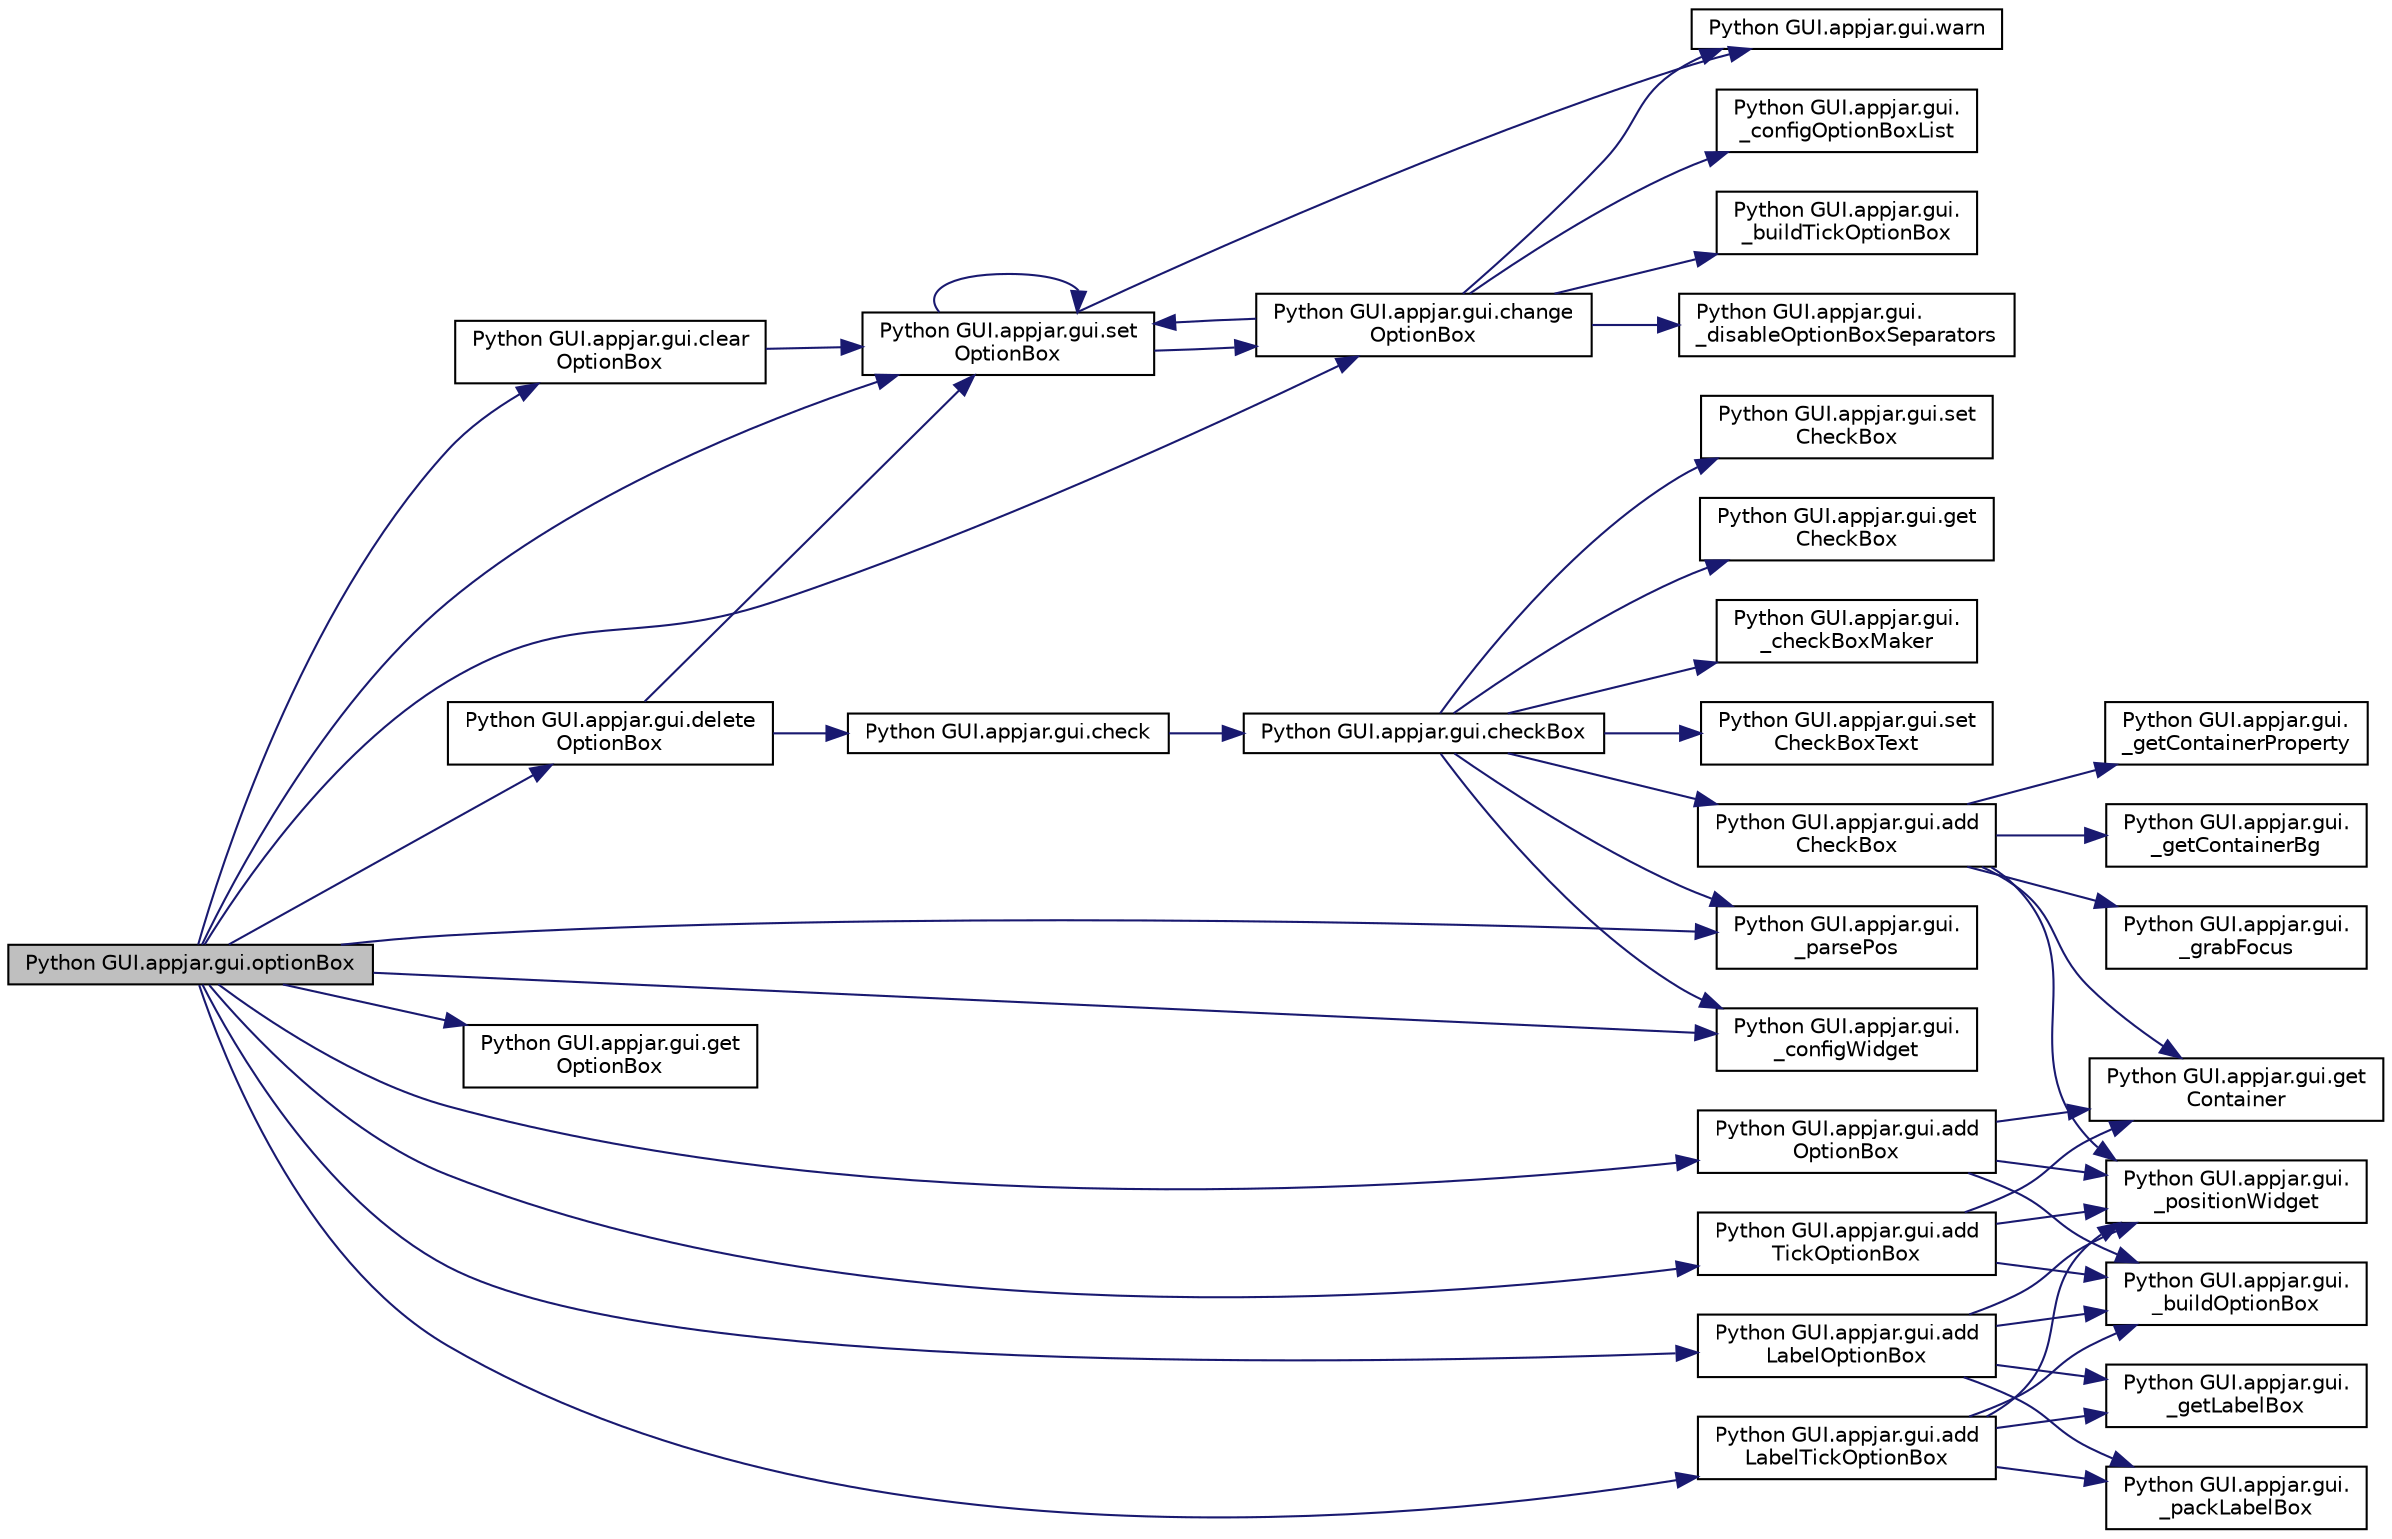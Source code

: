 digraph "Python GUI.appjar.gui.optionBox"
{
  edge [fontname="Helvetica",fontsize="10",labelfontname="Helvetica",labelfontsize="10"];
  node [fontname="Helvetica",fontsize="10",shape=record];
  rankdir="LR";
  Node1697 [label="Python GUI.appjar.gui.optionBox",height=0.2,width=0.4,color="black", fillcolor="grey75", style="filled", fontcolor="black"];
  Node1697 -> Node1698 [color="midnightblue",fontsize="10",style="solid",fontname="Helvetica"];
  Node1698 [label="Python GUI.appjar.gui.set\lOptionBox",height=0.2,width=0.4,color="black", fillcolor="white", style="filled",URL="$class_python_01_g_u_i_1_1appjar_1_1gui.html#a3de52310d141739c74dfe53e032cc55c"];
  Node1698 -> Node1699 [color="midnightblue",fontsize="10",style="solid",fontname="Helvetica"];
  Node1699 [label="Python GUI.appjar.gui.warn",height=0.2,width=0.4,color="black", fillcolor="white", style="filled",URL="$class_python_01_g_u_i_1_1appjar_1_1gui.html#aa0a271b0b17a802e6d7b598c12bcd930"];
  Node1698 -> Node1700 [color="midnightblue",fontsize="10",style="solid",fontname="Helvetica"];
  Node1700 [label="Python GUI.appjar.gui.change\lOptionBox",height=0.2,width=0.4,color="black", fillcolor="white", style="filled",URL="$class_python_01_g_u_i_1_1appjar_1_1gui.html#a95d775949847e150b567e7df0ef2e256"];
  Node1700 -> Node1701 [color="midnightblue",fontsize="10",style="solid",fontname="Helvetica"];
  Node1701 [label="Python GUI.appjar.gui.\l_configOptionBoxList",height=0.2,width=0.4,color="black", fillcolor="white", style="filled",URL="$class_python_01_g_u_i_1_1appjar_1_1gui.html#acfb7c3fc747d60f1d1f9512eb8b9556f"];
  Node1700 -> Node1699 [color="midnightblue",fontsize="10",style="solid",fontname="Helvetica"];
  Node1700 -> Node1702 [color="midnightblue",fontsize="10",style="solid",fontname="Helvetica"];
  Node1702 [label="Python GUI.appjar.gui.\l_buildTickOptionBox",height=0.2,width=0.4,color="black", fillcolor="white", style="filled",URL="$class_python_01_g_u_i_1_1appjar_1_1gui.html#a76ec5d5b39fb1ad02983f3f8f5c18f80"];
  Node1700 -> Node1703 [color="midnightblue",fontsize="10",style="solid",fontname="Helvetica"];
  Node1703 [label="Python GUI.appjar.gui.\l_disableOptionBoxSeparators",height=0.2,width=0.4,color="black", fillcolor="white", style="filled",URL="$class_python_01_g_u_i_1_1appjar_1_1gui.html#a2d23e6d395871438260f9ebea3a50cba"];
  Node1700 -> Node1698 [color="midnightblue",fontsize="10",style="solid",fontname="Helvetica"];
  Node1698 -> Node1698 [color="midnightblue",fontsize="10",style="solid",fontname="Helvetica"];
  Node1697 -> Node1704 [color="midnightblue",fontsize="10",style="solid",fontname="Helvetica"];
  Node1704 [label="Python GUI.appjar.gui.clear\lOptionBox",height=0.2,width=0.4,color="black", fillcolor="white", style="filled",URL="$class_python_01_g_u_i_1_1appjar_1_1gui.html#a2e43ed5ad69b9c005e03c0ead3f2ee55"];
  Node1704 -> Node1698 [color="midnightblue",fontsize="10",style="solid",fontname="Helvetica"];
  Node1697 -> Node1700 [color="midnightblue",fontsize="10",style="solid",fontname="Helvetica"];
  Node1697 -> Node1705 [color="midnightblue",fontsize="10",style="solid",fontname="Helvetica"];
  Node1705 [label="Python GUI.appjar.gui.delete\lOptionBox",height=0.2,width=0.4,color="black", fillcolor="white", style="filled",URL="$class_python_01_g_u_i_1_1appjar_1_1gui.html#a9caf0a5f5d9f13fe2ef2222fc54b47ce"];
  Node1705 -> Node1706 [color="midnightblue",fontsize="10",style="solid",fontname="Helvetica"];
  Node1706 [label="Python GUI.appjar.gui.check",height=0.2,width=0.4,color="black", fillcolor="white", style="filled",URL="$class_python_01_g_u_i_1_1appjar_1_1gui.html#a43194199f09702458bf7a01b1fb6585d"];
  Node1706 -> Node1707 [color="midnightblue",fontsize="10",style="solid",fontname="Helvetica"];
  Node1707 [label="Python GUI.appjar.gui.checkBox",height=0.2,width=0.4,color="black", fillcolor="white", style="filled",URL="$class_python_01_g_u_i_1_1appjar_1_1gui.html#a6c76a3964eb53768a4c095ee46996b01"];
  Node1707 -> Node1708 [color="midnightblue",fontsize="10",style="solid",fontname="Helvetica"];
  Node1708 [label="Python GUI.appjar.gui.set\lCheckBox",height=0.2,width=0.4,color="black", fillcolor="white", style="filled",URL="$class_python_01_g_u_i_1_1appjar_1_1gui.html#aa4610ef752b311f0d577d0f7ce399fc6"];
  Node1707 -> Node1709 [color="midnightblue",fontsize="10",style="solid",fontname="Helvetica"];
  Node1709 [label="Python GUI.appjar.gui.get\lCheckBox",height=0.2,width=0.4,color="black", fillcolor="white", style="filled",URL="$class_python_01_g_u_i_1_1appjar_1_1gui.html#a60e67fd19adb7ae69b8fd3edbde007a7"];
  Node1707 -> Node1710 [color="midnightblue",fontsize="10",style="solid",fontname="Helvetica"];
  Node1710 [label="Python GUI.appjar.gui.\l_parsePos",height=0.2,width=0.4,color="black", fillcolor="white", style="filled",URL="$class_python_01_g_u_i_1_1appjar_1_1gui.html#a1151185c82adc42b922797e38132c2ca",tooltip="FUNCTIONS for labels. "];
  Node1707 -> Node1711 [color="midnightblue",fontsize="10",style="solid",fontname="Helvetica"];
  Node1711 [label="Python GUI.appjar.gui.\l_checkBoxMaker",height=0.2,width=0.4,color="black", fillcolor="white", style="filled",URL="$class_python_01_g_u_i_1_1appjar_1_1gui.html#a924171dbe5961c80aac64f7f9fc4f69d"];
  Node1707 -> Node1712 [color="midnightblue",fontsize="10",style="solid",fontname="Helvetica"];
  Node1712 [label="Python GUI.appjar.gui.set\lCheckBoxText",height=0.2,width=0.4,color="black", fillcolor="white", style="filled",URL="$class_python_01_g_u_i_1_1appjar_1_1gui.html#a94c1c5fc849d5da2b353f46ab76e5c39"];
  Node1707 -> Node1713 [color="midnightblue",fontsize="10",style="solid",fontname="Helvetica"];
  Node1713 [label="Python GUI.appjar.gui.\l_configWidget",height=0.2,width=0.4,color="black", fillcolor="white", style="filled",URL="$class_python_01_g_u_i_1_1appjar_1_1gui.html#a66b018474a855b26826b0580a7c40a9e"];
  Node1707 -> Node1714 [color="midnightblue",fontsize="10",style="solid",fontname="Helvetica"];
  Node1714 [label="Python GUI.appjar.gui.add\lCheckBox",height=0.2,width=0.4,color="black", fillcolor="white", style="filled",URL="$class_python_01_g_u_i_1_1appjar_1_1gui.html#a3ff3e39fe6eb3d563f8cfd4bd8299903"];
  Node1714 -> Node1715 [color="midnightblue",fontsize="10",style="solid",fontname="Helvetica"];
  Node1715 [label="Python GUI.appjar.gui.get\lContainer",height=0.2,width=0.4,color="black", fillcolor="white", style="filled",URL="$class_python_01_g_u_i_1_1appjar_1_1gui.html#aa89c83e95e3952f6cc39fc23dffa15ce"];
  Node1714 -> Node1716 [color="midnightblue",fontsize="10",style="solid",fontname="Helvetica"];
  Node1716 [label="Python GUI.appjar.gui.\l_getContainerProperty",height=0.2,width=0.4,color="black", fillcolor="white", style="filled",URL="$class_python_01_g_u_i_1_1appjar_1_1gui.html#aa0cf90816634eb9855a518e37d864ec1"];
  Node1714 -> Node1717 [color="midnightblue",fontsize="10",style="solid",fontname="Helvetica"];
  Node1717 [label="Python GUI.appjar.gui.\l_getContainerBg",height=0.2,width=0.4,color="black", fillcolor="white", style="filled",URL="$class_python_01_g_u_i_1_1appjar_1_1gui.html#a7ca2e28f0ccf3c5e00ca64676c496afd"];
  Node1714 -> Node1718 [color="midnightblue",fontsize="10",style="solid",fontname="Helvetica"];
  Node1718 [label="Python GUI.appjar.gui.\l_grabFocus",height=0.2,width=0.4,color="black", fillcolor="white", style="filled",URL="$class_python_01_g_u_i_1_1appjar_1_1gui.html#a1250327630c10e3a669b5e3bb8a0fc14"];
  Node1714 -> Node1719 [color="midnightblue",fontsize="10",style="solid",fontname="Helvetica"];
  Node1719 [label="Python GUI.appjar.gui.\l_positionWidget",height=0.2,width=0.4,color="black", fillcolor="white", style="filled",URL="$class_python_01_g_u_i_1_1appjar_1_1gui.html#a994cf4bbd47f434233271d3d8b0eb4c6"];
  Node1705 -> Node1698 [color="midnightblue",fontsize="10",style="solid",fontname="Helvetica"];
  Node1697 -> Node1720 [color="midnightblue",fontsize="10",style="solid",fontname="Helvetica"];
  Node1720 [label="Python GUI.appjar.gui.get\lOptionBox",height=0.2,width=0.4,color="black", fillcolor="white", style="filled",URL="$class_python_01_g_u_i_1_1appjar_1_1gui.html#ac0fd08d8e4dab5b50559b5a20a52dba0"];
  Node1697 -> Node1710 [color="midnightblue",fontsize="10",style="solid",fontname="Helvetica"];
  Node1697 -> Node1721 [color="midnightblue",fontsize="10",style="solid",fontname="Helvetica"];
  Node1721 [label="Python GUI.appjar.gui.add\lLabelTickOptionBox",height=0.2,width=0.4,color="black", fillcolor="white", style="filled",URL="$class_python_01_g_u_i_1_1appjar_1_1gui.html#a65a800d7e00e321b33ebcd27d000fb3d"];
  Node1721 -> Node1722 [color="midnightblue",fontsize="10",style="solid",fontname="Helvetica"];
  Node1722 [label="Python GUI.appjar.gui.\l_getLabelBox",height=0.2,width=0.4,color="black", fillcolor="white", style="filled",URL="$class_python_01_g_u_i_1_1appjar_1_1gui.html#afee6592c719c5824c445781577480316",tooltip="LabelBox Functions. "];
  Node1721 -> Node1723 [color="midnightblue",fontsize="10",style="solid",fontname="Helvetica"];
  Node1723 [label="Python GUI.appjar.gui.\l_buildOptionBox",height=0.2,width=0.4,color="black", fillcolor="white", style="filled",URL="$class_python_01_g_u_i_1_1appjar_1_1gui.html#a1d1437e8029957a7d6ea6678318be7f1"];
  Node1721 -> Node1724 [color="midnightblue",fontsize="10",style="solid",fontname="Helvetica"];
  Node1724 [label="Python GUI.appjar.gui.\l_packLabelBox",height=0.2,width=0.4,color="black", fillcolor="white", style="filled",URL="$class_python_01_g_u_i_1_1appjar_1_1gui.html#a9528d09a82d6285e00026df374acb48f"];
  Node1721 -> Node1719 [color="midnightblue",fontsize="10",style="solid",fontname="Helvetica"];
  Node1697 -> Node1725 [color="midnightblue",fontsize="10",style="solid",fontname="Helvetica"];
  Node1725 [label="Python GUI.appjar.gui.add\lTickOptionBox",height=0.2,width=0.4,color="black", fillcolor="white", style="filled",URL="$class_python_01_g_u_i_1_1appjar_1_1gui.html#a2c331e366fb743ffb44e4b1ae6662a45"];
  Node1725 -> Node1723 [color="midnightblue",fontsize="10",style="solid",fontname="Helvetica"];
  Node1725 -> Node1715 [color="midnightblue",fontsize="10",style="solid",fontname="Helvetica"];
  Node1725 -> Node1719 [color="midnightblue",fontsize="10",style="solid",fontname="Helvetica"];
  Node1697 -> Node1726 [color="midnightblue",fontsize="10",style="solid",fontname="Helvetica"];
  Node1726 [label="Python GUI.appjar.gui.add\lLabelOptionBox",height=0.2,width=0.4,color="black", fillcolor="white", style="filled",URL="$class_python_01_g_u_i_1_1appjar_1_1gui.html#adcce641b50aca592f695b6ffa16fc9f8"];
  Node1726 -> Node1722 [color="midnightblue",fontsize="10",style="solid",fontname="Helvetica"];
  Node1726 -> Node1723 [color="midnightblue",fontsize="10",style="solid",fontname="Helvetica"];
  Node1726 -> Node1724 [color="midnightblue",fontsize="10",style="solid",fontname="Helvetica"];
  Node1726 -> Node1719 [color="midnightblue",fontsize="10",style="solid",fontname="Helvetica"];
  Node1697 -> Node1727 [color="midnightblue",fontsize="10",style="solid",fontname="Helvetica"];
  Node1727 [label="Python GUI.appjar.gui.add\lOptionBox",height=0.2,width=0.4,color="black", fillcolor="white", style="filled",URL="$class_python_01_g_u_i_1_1appjar_1_1gui.html#a5dad85912393d493590c816a1a7cb29e"];
  Node1727 -> Node1723 [color="midnightblue",fontsize="10",style="solid",fontname="Helvetica"];
  Node1727 -> Node1715 [color="midnightblue",fontsize="10",style="solid",fontname="Helvetica"];
  Node1727 -> Node1719 [color="midnightblue",fontsize="10",style="solid",fontname="Helvetica"];
  Node1697 -> Node1713 [color="midnightblue",fontsize="10",style="solid",fontname="Helvetica"];
}
